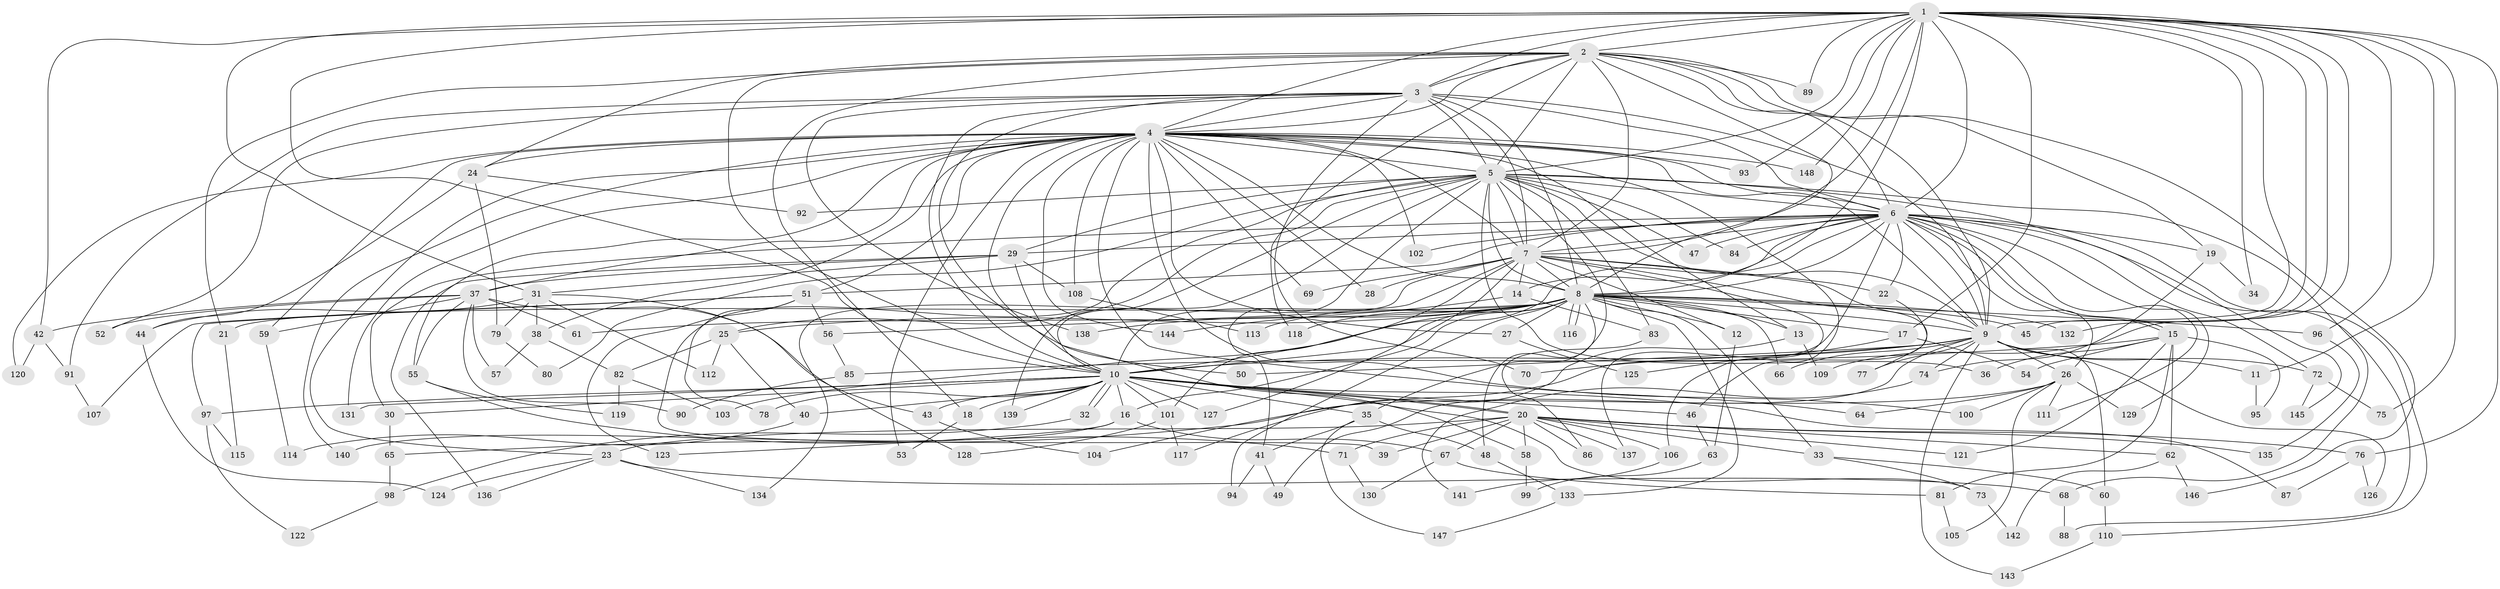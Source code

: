 // Generated by graph-tools (version 1.1) at 2025/01/03/09/25 03:01:21]
// undirected, 148 vertices, 321 edges
graph export_dot {
graph [start="1"]
  node [color=gray90,style=filled];
  1;
  2;
  3;
  4;
  5;
  6;
  7;
  8;
  9;
  10;
  11;
  12;
  13;
  14;
  15;
  16;
  17;
  18;
  19;
  20;
  21;
  22;
  23;
  24;
  25;
  26;
  27;
  28;
  29;
  30;
  31;
  32;
  33;
  34;
  35;
  36;
  37;
  38;
  39;
  40;
  41;
  42;
  43;
  44;
  45;
  46;
  47;
  48;
  49;
  50;
  51;
  52;
  53;
  54;
  55;
  56;
  57;
  58;
  59;
  60;
  61;
  62;
  63;
  64;
  65;
  66;
  67;
  68;
  69;
  70;
  71;
  72;
  73;
  74;
  75;
  76;
  77;
  78;
  79;
  80;
  81;
  82;
  83;
  84;
  85;
  86;
  87;
  88;
  89;
  90;
  91;
  92;
  93;
  94;
  95;
  96;
  97;
  98;
  99;
  100;
  101;
  102;
  103;
  104;
  105;
  106;
  107;
  108;
  109;
  110;
  111;
  112;
  113;
  114;
  115;
  116;
  117;
  118;
  119;
  120;
  121;
  122;
  123;
  124;
  125;
  126;
  127;
  128;
  129;
  130;
  131;
  132;
  133;
  134;
  135;
  136;
  137;
  138;
  139;
  140;
  141;
  142;
  143;
  144;
  145;
  146;
  147;
  148;
  1 -- 2;
  1 -- 3;
  1 -- 4;
  1 -- 5;
  1 -- 6;
  1 -- 7;
  1 -- 8;
  1 -- 9;
  1 -- 10;
  1 -- 11;
  1 -- 17;
  1 -- 31;
  1 -- 34;
  1 -- 42;
  1 -- 45;
  1 -- 75;
  1 -- 76;
  1 -- 89;
  1 -- 93;
  1 -- 96;
  1 -- 109;
  1 -- 132;
  1 -- 148;
  2 -- 3;
  2 -- 4;
  2 -- 5;
  2 -- 6;
  2 -- 7;
  2 -- 8;
  2 -- 9;
  2 -- 10;
  2 -- 18;
  2 -- 19;
  2 -- 21;
  2 -- 24;
  2 -- 89;
  2 -- 118;
  2 -- 146;
  3 -- 4;
  3 -- 5;
  3 -- 6;
  3 -- 7;
  3 -- 8;
  3 -- 9;
  3 -- 10;
  3 -- 50;
  3 -- 52;
  3 -- 70;
  3 -- 91;
  3 -- 138;
  4 -- 5;
  4 -- 6;
  4 -- 7;
  4 -- 8;
  4 -- 9;
  4 -- 10;
  4 -- 13;
  4 -- 23;
  4 -- 24;
  4 -- 27;
  4 -- 28;
  4 -- 37;
  4 -- 38;
  4 -- 51;
  4 -- 53;
  4 -- 55;
  4 -- 59;
  4 -- 64;
  4 -- 69;
  4 -- 93;
  4 -- 100;
  4 -- 102;
  4 -- 106;
  4 -- 108;
  4 -- 120;
  4 -- 131;
  4 -- 140;
  4 -- 144;
  4 -- 148;
  5 -- 6;
  5 -- 7;
  5 -- 8;
  5 -- 9;
  5 -- 10;
  5 -- 25;
  5 -- 29;
  5 -- 35;
  5 -- 36;
  5 -- 39;
  5 -- 41;
  5 -- 47;
  5 -- 68;
  5 -- 80;
  5 -- 83;
  5 -- 84;
  5 -- 92;
  5 -- 139;
  5 -- 145;
  6 -- 7;
  6 -- 8;
  6 -- 9;
  6 -- 10;
  6 -- 14;
  6 -- 15;
  6 -- 15;
  6 -- 19;
  6 -- 22;
  6 -- 26;
  6 -- 29;
  6 -- 30;
  6 -- 47;
  6 -- 51;
  6 -- 72;
  6 -- 84;
  6 -- 88;
  6 -- 102;
  6 -- 104;
  6 -- 110;
  6 -- 111;
  6 -- 129;
  7 -- 8;
  7 -- 9;
  7 -- 10;
  7 -- 12;
  7 -- 14;
  7 -- 22;
  7 -- 28;
  7 -- 69;
  7 -- 77;
  7 -- 101;
  7 -- 127;
  7 -- 134;
  7 -- 137;
  8 -- 9;
  8 -- 10;
  8 -- 12;
  8 -- 13;
  8 -- 16;
  8 -- 17;
  8 -- 21;
  8 -- 25;
  8 -- 27;
  8 -- 33;
  8 -- 45;
  8 -- 48;
  8 -- 56;
  8 -- 61;
  8 -- 66;
  8 -- 94;
  8 -- 96;
  8 -- 103;
  8 -- 113;
  8 -- 116;
  8 -- 116;
  8 -- 118;
  8 -- 132;
  8 -- 133;
  8 -- 138;
  9 -- 10;
  9 -- 11;
  9 -- 26;
  9 -- 49;
  9 -- 50;
  9 -- 60;
  9 -- 66;
  9 -- 70;
  9 -- 72;
  9 -- 74;
  9 -- 77;
  9 -- 126;
  9 -- 143;
  10 -- 16;
  10 -- 18;
  10 -- 20;
  10 -- 20;
  10 -- 30;
  10 -- 32;
  10 -- 32;
  10 -- 35;
  10 -- 40;
  10 -- 43;
  10 -- 46;
  10 -- 73;
  10 -- 78;
  10 -- 87;
  10 -- 97;
  10 -- 101;
  10 -- 127;
  10 -- 131;
  10 -- 139;
  11 -- 95;
  12 -- 63;
  13 -- 109;
  13 -- 117;
  14 -- 83;
  14 -- 144;
  15 -- 36;
  15 -- 54;
  15 -- 62;
  15 -- 81;
  15 -- 85;
  15 -- 95;
  15 -- 121;
  16 -- 67;
  16 -- 123;
  16 -- 140;
  17 -- 54;
  17 -- 125;
  18 -- 53;
  19 -- 34;
  19 -- 74;
  20 -- 23;
  20 -- 33;
  20 -- 39;
  20 -- 58;
  20 -- 62;
  20 -- 67;
  20 -- 71;
  20 -- 76;
  20 -- 86;
  20 -- 106;
  20 -- 121;
  20 -- 135;
  20 -- 137;
  21 -- 115;
  22 -- 46;
  23 -- 68;
  23 -- 124;
  23 -- 134;
  23 -- 136;
  24 -- 44;
  24 -- 79;
  24 -- 92;
  25 -- 40;
  25 -- 82;
  25 -- 112;
  26 -- 64;
  26 -- 65;
  26 -- 100;
  26 -- 105;
  26 -- 111;
  26 -- 129;
  27 -- 125;
  29 -- 31;
  29 -- 37;
  29 -- 58;
  29 -- 108;
  29 -- 136;
  30 -- 65;
  31 -- 38;
  31 -- 44;
  31 -- 79;
  31 -- 112;
  31 -- 128;
  32 -- 98;
  33 -- 60;
  33 -- 73;
  35 -- 41;
  35 -- 48;
  35 -- 147;
  37 -- 42;
  37 -- 43;
  37 -- 52;
  37 -- 55;
  37 -- 57;
  37 -- 59;
  37 -- 61;
  37 -- 90;
  38 -- 57;
  38 -- 82;
  40 -- 114;
  41 -- 49;
  41 -- 94;
  42 -- 91;
  42 -- 120;
  43 -- 104;
  44 -- 124;
  46 -- 63;
  48 -- 133;
  51 -- 56;
  51 -- 78;
  51 -- 97;
  51 -- 107;
  51 -- 123;
  55 -- 71;
  55 -- 119;
  56 -- 85;
  58 -- 99;
  59 -- 114;
  60 -- 110;
  62 -- 142;
  62 -- 146;
  63 -- 99;
  65 -- 98;
  67 -- 81;
  67 -- 130;
  68 -- 88;
  71 -- 130;
  72 -- 75;
  72 -- 145;
  73 -- 142;
  74 -- 141;
  76 -- 87;
  76 -- 126;
  79 -- 80;
  81 -- 105;
  82 -- 103;
  82 -- 119;
  83 -- 86;
  85 -- 90;
  91 -- 107;
  96 -- 135;
  97 -- 115;
  97 -- 122;
  98 -- 122;
  101 -- 117;
  101 -- 128;
  106 -- 141;
  108 -- 113;
  110 -- 143;
  133 -- 147;
}
